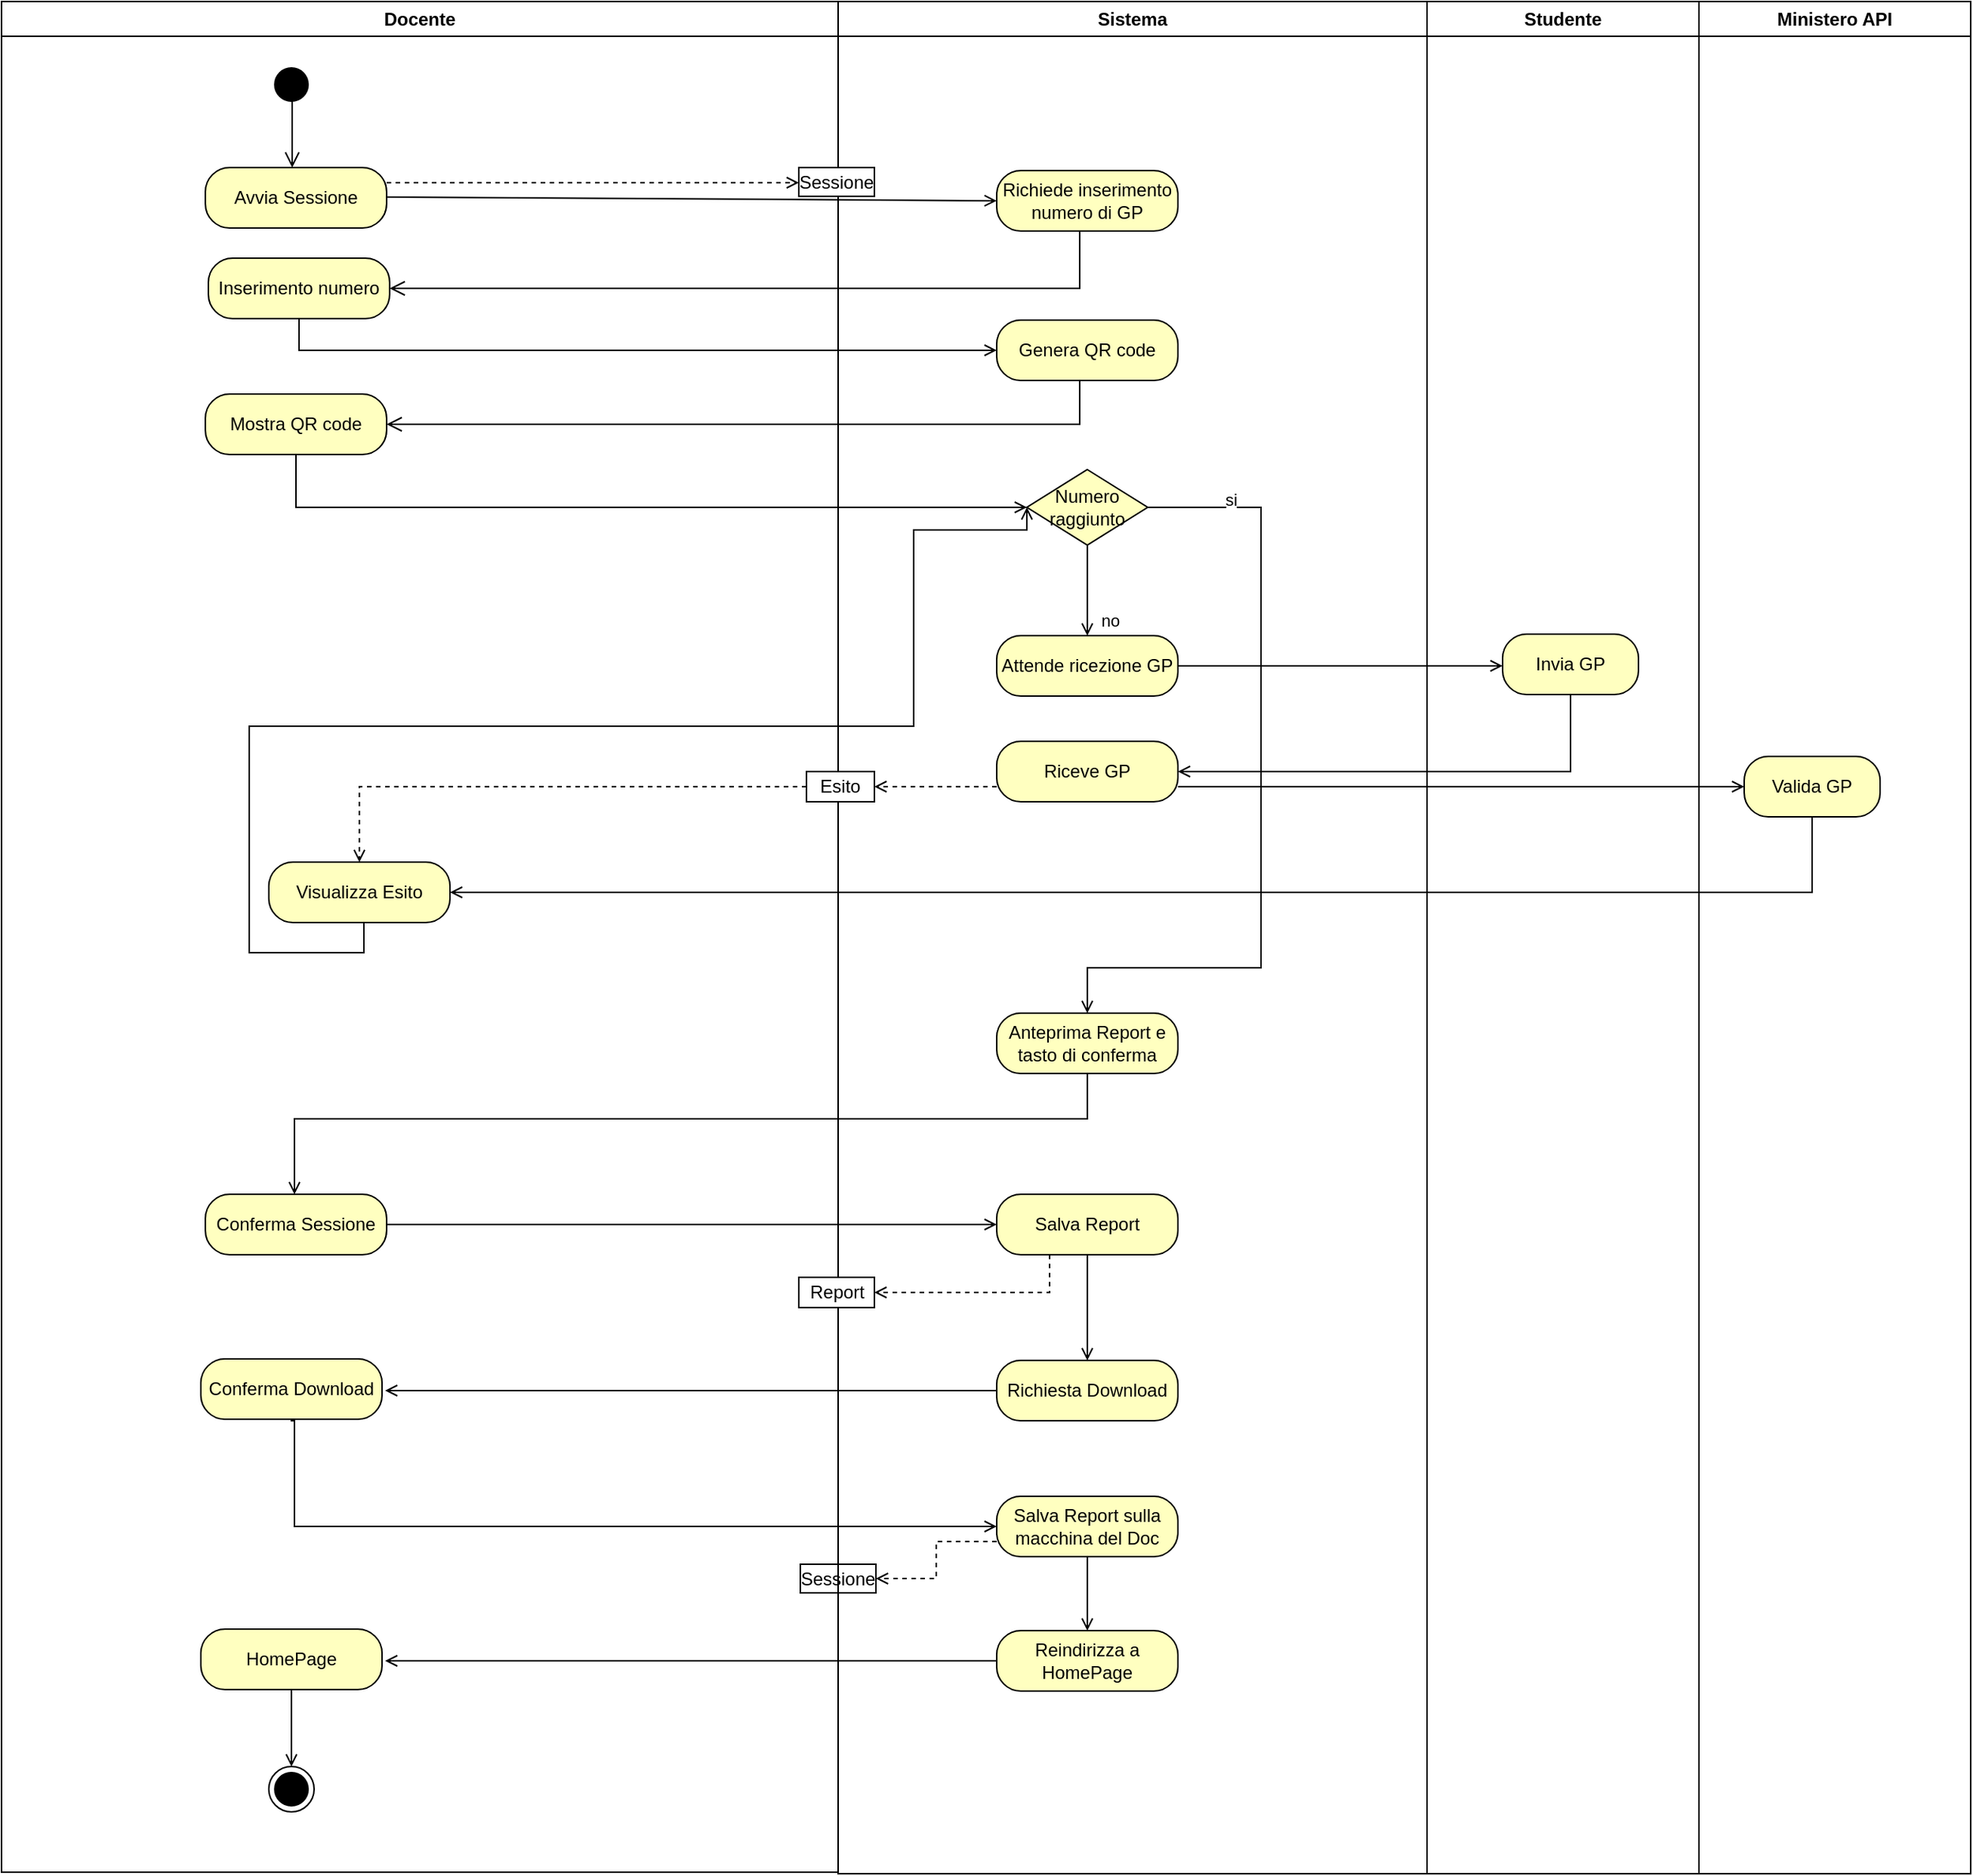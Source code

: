 <mxfile version="15.9.1" type="device"><diagram name="Page-1" id="e7e014a7-5840-1c2e-5031-d8a46d1fe8dd"><mxGraphModel dx="1650" dy="547" grid="1" gridSize="10" guides="1" tooltips="1" connect="1" arrows="1" fold="1" page="0" pageScale="1" pageWidth="1169" pageHeight="826" background="none" math="0" shadow="0"><root><mxCell id="0"/><mxCell id="1" parent="0"/><mxCell id="2" value="Docente" style="swimlane;whiteSpace=wrap;rounded=0;strokeColor=#000000;" parent="1" vertex="1"><mxGeometry x="-34" y="120" width="554" height="1239" as="geometry"/></mxCell><mxCell id="5" value="" style="ellipse;shape=startState;fillColor=#000000;strokeColor=#000000;" parent="2" vertex="1"><mxGeometry x="177" y="40" width="30" height="30" as="geometry"/></mxCell><mxCell id="6" value="" style="edgeStyle=elbowEdgeStyle;elbow=horizontal;verticalAlign=bottom;endArrow=open;endSize=8;strokeColor=#000000;endFill=1;rounded=0" parent="2" edge="1"><mxGeometry x="177" y="40" as="geometry"><mxPoint x="192.5" y="110" as="targetPoint"/><mxPoint x="192.5" y="62" as="sourcePoint"/></mxGeometry></mxCell><mxCell id="-8Gfw61ve-7p2thyGVPs-41" value="Avvia Sessione" style="rounded=1;whiteSpace=wrap;html=1;arcSize=40;fontColor=#000000;fillColor=#ffffc0;strokeColor=#000000;" parent="2" vertex="1"><mxGeometry x="135" y="110" width="120" height="40" as="geometry"/></mxCell><mxCell id="-8Gfw61ve-7p2thyGVPs-50" value="Mostra QR code" style="rounded=1;whiteSpace=wrap;html=1;arcSize=40;fontColor=#000000;fillColor=#ffffc0;strokeColor=#000000;" parent="2" vertex="1"><mxGeometry x="135" y="260" width="120" height="40" as="geometry"/></mxCell><mxCell id="-8Gfw61ve-7p2thyGVPs-46" value="Inserimento numero" style="rounded=1;whiteSpace=wrap;html=1;arcSize=40;fontColor=#000000;fillColor=#ffffc0;strokeColor=#000000;" parent="2" vertex="1"><mxGeometry x="137" y="170" width="120" height="40" as="geometry"/></mxCell><mxCell id="z0AtSnaM83e9VRYru1SR-19" style="edgeStyle=orthogonalEdgeStyle;rounded=0;orthogonalLoop=1;jettySize=auto;html=1;exitX=0.5;exitY=1;exitDx=0;exitDy=0;entryX=0.5;entryY=0;entryDx=0;entryDy=0;startArrow=none;startFill=0;endArrow=open;endFill=0;strokeColor=#000000;" edge="1" parent="2" source="-8Gfw61ve-7p2thyGVPs-99" target="-8Gfw61ve-7p2thyGVPs-101"><mxGeometry relative="1" as="geometry"/></mxCell><mxCell id="-8Gfw61ve-7p2thyGVPs-99" value="HomePage" style="rounded=1;whiteSpace=wrap;html=1;arcSize=40;fontColor=#000000;fillColor=#ffffc0;strokeColor=#000000;" parent="2" vertex="1"><mxGeometry x="132" y="1078" width="120" height="40" as="geometry"/></mxCell><mxCell id="-8Gfw61ve-7p2thyGVPs-101" value="" style="ellipse;html=1;shape=endState;fillColor=#000000;strokeColor=#000000;rounded=0;" parent="2" vertex="1"><mxGeometry x="177" y="1169" width="30" height="30" as="geometry"/></mxCell><mxCell id="-8Gfw61ve-7p2thyGVPs-45" style="rounded=0;orthogonalLoop=1;jettySize=auto;html=1;exitX=1;exitY=0.5;exitDx=0;exitDy=0;entryX=0;entryY=0.5;entryDx=0;entryDy=0;strokeColor=#000000;endArrow=open;endFill=0;" parent="2" edge="1" target="-8Gfw61ve-7p2thyGVPs-43"><mxGeometry relative="1" as="geometry"><mxPoint x="255" y="129.47" as="sourcePoint"/><mxPoint x="694.0" y="130.47" as="targetPoint"/></mxGeometry></mxCell><mxCell id="cBjGczQI6bGETBQTIo73-29" value="Visualizza Esito" style="rounded=1;whiteSpace=wrap;html=1;arcSize=40;fontColor=#000000;fillColor=#ffffc0;strokeColor=#000000;" parent="2" vertex="1"><mxGeometry x="177" y="570" width="120" height="40" as="geometry"/></mxCell><mxCell id="z0AtSnaM83e9VRYru1SR-12" value="Conferma Sessione" style="rounded=1;whiteSpace=wrap;html=1;arcSize=40;fontColor=#000000;fillColor=#ffffc0;strokeColor=#000000;" vertex="1" parent="2"><mxGeometry x="135" y="790" width="120" height="40" as="geometry"/></mxCell><mxCell id="z0AtSnaM83e9VRYru1SR-14" value="Conferma Download" style="rounded=1;whiteSpace=wrap;html=1;arcSize=40;fontColor=#000000;fillColor=#ffffc0;strokeColor=#000000;" vertex="1" parent="2"><mxGeometry x="132" y="899" width="120" height="40" as="geometry"/></mxCell><mxCell id="z0AtSnaM83e9VRYru1SR-29" value="Sessione" style="rounded=0;whiteSpace=wrap;html=1;strokeColor=#000000;" vertex="1" parent="2"><mxGeometry x="529" y="1035" width="50" height="19" as="geometry"/></mxCell><mxCell id="3" value="Sistema" style="swimlane;whiteSpace=wrap;strokeColor=#000000;" parent="1" vertex="1"><mxGeometry x="520" y="120" width="390" height="1240" as="geometry"/></mxCell><mxCell id="-8Gfw61ve-7p2thyGVPs-43" value="Richiede inserimento numero di GP" style="rounded=1;whiteSpace=wrap;html=1;arcSize=40;fontColor=#000000;fillColor=#ffffc0;strokeColor=#000000;" parent="3" vertex="1"><mxGeometry x="105" y="112" width="120" height="40" as="geometry"/></mxCell><mxCell id="-8Gfw61ve-7p2thyGVPs-47" value="Genera QR code" style="rounded=1;whiteSpace=wrap;html=1;arcSize=40;fontColor=#000000;fillColor=#ffffc0;strokeColor=#000000;" parent="3" vertex="1"><mxGeometry x="105" y="211" width="120" height="40" as="geometry"/></mxCell><mxCell id="-8Gfw61ve-7p2thyGVPs-67" value="Anteprima Report e tasto di conferma" style="rounded=1;whiteSpace=wrap;html=1;arcSize=40;fontColor=#000000;fillColor=#ffffc0;strokeColor=#000000;" parent="3" vertex="1"><mxGeometry x="105" y="670" width="120" height="40" as="geometry"/></mxCell><mxCell id="-8Gfw61ve-7p2thyGVPs-85" style="edgeStyle=orthogonalEdgeStyle;rounded=0;orthogonalLoop=1;jettySize=auto;html=1;exitX=0.5;exitY=1;exitDx=0;exitDy=0;entryX=0.5;entryY=0;entryDx=0;entryDy=0;strokeColor=#000000;endArrow=open;endFill=0;" parent="3" source="-8Gfw61ve-7p2thyGVPs-80" target="-8Gfw61ve-7p2thyGVPs-83" edge="1"><mxGeometry relative="1" as="geometry"/></mxCell><mxCell id="-8Gfw61ve-7p2thyGVPs-80" value="Salva Report" style="rounded=1;whiteSpace=wrap;html=1;arcSize=40;fontColor=#000000;fillColor=#ffffc0;strokeColor=#000000;" parent="3" vertex="1"><mxGeometry x="105" y="790" width="120" height="40" as="geometry"/></mxCell><mxCell id="-8Gfw61ve-7p2thyGVPs-82" value="Report" style="html=1;rounded=0;strokeColor=#000000;" parent="3" vertex="1"><mxGeometry x="-26" y="845" width="50" height="20" as="geometry"/></mxCell><mxCell id="-8Gfw61ve-7p2thyGVPs-83" value="Richiesta Download" style="rounded=1;whiteSpace=wrap;html=1;arcSize=40;fontColor=#000000;fillColor=#ffffc0;strokeColor=#000000;" parent="3" vertex="1"><mxGeometry x="105" y="900" width="120" height="40" as="geometry"/></mxCell><mxCell id="z0AtSnaM83e9VRYru1SR-18" style="edgeStyle=orthogonalEdgeStyle;rounded=0;orthogonalLoop=1;jettySize=auto;html=1;exitX=0.5;exitY=1;exitDx=0;exitDy=0;entryX=0.5;entryY=0;entryDx=0;entryDy=0;startArrow=none;startFill=0;endArrow=open;endFill=0;strokeColor=#000000;" edge="1" parent="3" source="-8Gfw61ve-7p2thyGVPs-93" target="z0AtSnaM83e9VRYru1SR-6"><mxGeometry relative="1" as="geometry"/></mxCell><mxCell id="-8Gfw61ve-7p2thyGVPs-93" value="Salva Report sulla macchina del Doc" style="rounded=1;whiteSpace=wrap;html=1;arcSize=40;fontColor=#000000;fillColor=#ffffc0;strokeColor=#000000;" parent="3" vertex="1"><mxGeometry x="105" y="990" width="120" height="40" as="geometry"/></mxCell><mxCell id="z0AtSnaM83e9VRYru1SR-6" value="Reindirizza a HomePage" style="rounded=1;whiteSpace=wrap;html=1;arcSize=40;fontColor=#000000;fillColor=#ffffc0;strokeColor=#000000;" vertex="1" parent="3"><mxGeometry x="105" y="1079" width="120" height="40" as="geometry"/></mxCell><mxCell id="cBjGczQI6bGETBQTIo73-34" value="Numero raggiunto" style="rhombus;whiteSpace=wrap;html=1;fillColor=#ffffc0;strokeColor=#000000;rounded=0;" parent="3" vertex="1"><mxGeometry x="125" y="310" width="80" height="50" as="geometry"/></mxCell><mxCell id="cBjGczQI6bGETBQTIo73-26" value="Attende ricezione GP" style="rounded=1;whiteSpace=wrap;html=1;arcSize=40;fontColor=#000000;fillColor=#ffffc0;strokeColor=#000000;" parent="3" vertex="1"><mxGeometry x="105" y="420" width="120" height="40" as="geometry"/></mxCell><mxCell id="cBjGczQI6bGETBQTIo73-23" value="Riceve GP" style="rounded=1;whiteSpace=wrap;html=1;arcSize=40;fontColor=#000000;fillColor=#ffffc0;strokeColor=#000000;" parent="3" vertex="1"><mxGeometry x="105" y="490" width="120" height="40" as="geometry"/></mxCell><mxCell id="cBjGczQI6bGETBQTIo73-41" value="si" style="edgeStyle=orthogonalEdgeStyle;rounded=0;orthogonalLoop=1;jettySize=auto;html=1;exitX=1;exitY=0.5;exitDx=0;exitDy=0;startArrow=none;startFill=0;endArrow=open;endFill=0;strokeColor=#000000;entryX=0.5;entryY=0;entryDx=0;entryDy=0;" parent="3" source="cBjGczQI6bGETBQTIo73-34" edge="1" target="-8Gfw61ve-7p2thyGVPs-67"><mxGeometry x="-0.79" y="5" relative="1" as="geometry"><mxPoint x="280" y="700" as="targetPoint"/><Array as="points"><mxPoint x="280" y="335"/><mxPoint x="280" y="640"/><mxPoint x="165" y="640"/></Array><mxPoint as="offset"/></mxGeometry></mxCell><mxCell id="-8Gfw61ve-7p2thyGVPs-81" style="edgeStyle=orthogonalEdgeStyle;rounded=0;orthogonalLoop=1;jettySize=auto;html=1;strokeColor=#000000;dashed=1;entryX=1;entryY=0.5;entryDx=0;entryDy=0;endArrow=open;endFill=0;" parent="3" edge="1" target="-8Gfw61ve-7p2thyGVPs-82"><mxGeometry relative="1" as="geometry"><mxPoint x="6" y="855" as="targetPoint"/><mxPoint x="140" y="830" as="sourcePoint"/><Array as="points"><mxPoint x="140" y="855"/></Array></mxGeometry></mxCell><mxCell id="z0AtSnaM83e9VRYru1SR-28" value="Sessione" style="rounded=0;whiteSpace=wrap;html=1;strokeColor=#000000;" vertex="1" parent="3"><mxGeometry x="-26" y="110" width="50" height="19" as="geometry"/></mxCell><mxCell id="z0AtSnaM83e9VRYru1SR-23" value="Esito" style="rounded=0;whiteSpace=wrap;html=1;strokeColor=#000000;" vertex="1" parent="3"><mxGeometry x="-21" y="510" width="45" height="20" as="geometry"/></mxCell><mxCell id="z0AtSnaM83e9VRYru1SR-22" style="edgeStyle=orthogonalEdgeStyle;rounded=0;orthogonalLoop=1;jettySize=auto;html=1;exitX=0;exitY=0.75;exitDx=0;exitDy=0;startArrow=none;startFill=0;endArrow=open;endFill=0;strokeColor=#000000;dashed=1;" edge="1" parent="3" source="cBjGczQI6bGETBQTIo73-23" target="z0AtSnaM83e9VRYru1SR-23"><mxGeometry relative="1" as="geometry"><mxPoint x="20" y="590" as="targetPoint"/><Array as="points"><mxPoint x="50" y="520"/><mxPoint x="50" y="520"/></Array></mxGeometry></mxCell><mxCell id="-8Gfw61ve-7p2thyGVPs-44" value="" style="edgeStyle=orthogonalEdgeStyle;html=1;verticalAlign=bottom;endArrow=open;endSize=8;strokeColor=#000000;rounded=0;entryX=1;entryY=0.5;entryDx=0;entryDy=0;" parent="1" source="-8Gfw61ve-7p2thyGVPs-43" target="-8Gfw61ve-7p2thyGVPs-46" edge="1"><mxGeometry relative="1" as="geometry"><mxPoint x="720" y="340" as="targetPoint"/><Array as="points"><mxPoint x="680" y="310"/></Array></mxGeometry></mxCell><mxCell id="-8Gfw61ve-7p2thyGVPs-48" value="" style="edgeStyle=orthogonalEdgeStyle;html=1;verticalAlign=bottom;endArrow=open;endSize=8;strokeColor=#000000;rounded=0;entryX=1;entryY=0.5;entryDx=0;entryDy=0;" parent="1" source="-8Gfw61ve-7p2thyGVPs-47" target="-8Gfw61ve-7p2thyGVPs-50" edge="1"><mxGeometry relative="1" as="geometry"><mxPoint x="720" y="470" as="targetPoint"/><Array as="points"><mxPoint x="680" y="400"/></Array></mxGeometry></mxCell><mxCell id="-8Gfw61ve-7p2thyGVPs-77" style="edgeStyle=orthogonalEdgeStyle;rounded=0;orthogonalLoop=1;jettySize=auto;html=1;exitX=0.5;exitY=1;exitDx=0;exitDy=0;strokeColor=#000000;endArrow=open;endFill=0;" parent="1" source="-8Gfw61ve-7p2thyGVPs-67" edge="1"><mxGeometry relative="1" as="geometry"><mxPoint x="160" y="910" as="targetPoint"/><Array as="points"><mxPoint x="685" y="860"/><mxPoint x="160" y="860"/></Array></mxGeometry></mxCell><mxCell id="cBjGczQI6bGETBQTIo73-33" value="no" style="edgeStyle=orthogonalEdgeStyle;rounded=0;orthogonalLoop=1;jettySize=auto;html=1;exitX=0.5;exitY=1;exitDx=0;exitDy=0;startArrow=none;startFill=0;endArrow=open;endFill=0;strokeColor=#000000;" parent="1" source="cBjGczQI6bGETBQTIo73-34" edge="1"><mxGeometry x="0.667" y="15" relative="1" as="geometry"><mxPoint x="685" y="540" as="targetPoint"/><mxPoint as="offset"/></mxGeometry></mxCell><mxCell id="cBjGczQI6bGETBQTIo73-45" style="edgeStyle=orthogonalEdgeStyle;rounded=0;orthogonalLoop=1;jettySize=auto;html=1;exitX=0.5;exitY=1;exitDx=0;exitDy=0;startArrow=none;startFill=0;endArrow=open;endFill=0;strokeColor=#000000;entryX=0;entryY=0.5;entryDx=0;entryDy=0;" parent="1" source="cBjGczQI6bGETBQTIo73-29" edge="1" target="cBjGczQI6bGETBQTIo73-34"><mxGeometry relative="1" as="geometry"><mxPoint x="640.0" y="530" as="targetPoint"/><Array as="points"><mxPoint x="206" y="730"/><mxPoint x="206" y="750"/><mxPoint x="130" y="750"/><mxPoint x="130" y="600"/><mxPoint x="570" y="600"/><mxPoint x="570" y="470"/><mxPoint x="645" y="470"/></Array></mxGeometry></mxCell><mxCell id="z0AtSnaM83e9VRYru1SR-10" style="edgeStyle=orthogonalEdgeStyle;rounded=0;orthogonalLoop=1;jettySize=auto;html=1;exitX=0.5;exitY=1;exitDx=0;exitDy=0;entryX=0;entryY=0.5;entryDx=0;entryDy=0;startArrow=none;startFill=0;endArrow=open;endFill=0;strokeColor=#000000;" edge="1" parent="1" source="-8Gfw61ve-7p2thyGVPs-50" target="cBjGczQI6bGETBQTIo73-34"><mxGeometry relative="1" as="geometry"/></mxCell><mxCell id="z0AtSnaM83e9VRYru1SR-13" style="edgeStyle=orthogonalEdgeStyle;rounded=0;orthogonalLoop=1;jettySize=auto;html=1;exitX=1;exitY=0.5;exitDx=0;exitDy=0;entryX=0;entryY=0.5;entryDx=0;entryDy=0;startArrow=none;startFill=0;endArrow=open;endFill=0;strokeColor=#000000;" edge="1" parent="1" source="z0AtSnaM83e9VRYru1SR-12" target="-8Gfw61ve-7p2thyGVPs-80"><mxGeometry relative="1" as="geometry"><Array as="points"><mxPoint x="221" y="930"/></Array></mxGeometry></mxCell><mxCell id="z0AtSnaM83e9VRYru1SR-15" style="edgeStyle=orthogonalEdgeStyle;rounded=0;orthogonalLoop=1;jettySize=auto;html=1;exitX=0;exitY=0.5;exitDx=0;exitDy=0;startArrow=none;startFill=0;endArrow=open;endFill=0;strokeColor=#000000;" edge="1" parent="1" source="-8Gfw61ve-7p2thyGVPs-83"><mxGeometry relative="1" as="geometry"><mxPoint x="220" y="1040" as="targetPoint"/></mxGeometry></mxCell><mxCell id="z0AtSnaM83e9VRYru1SR-16" style="edgeStyle=orthogonalEdgeStyle;rounded=0;orthogonalLoop=1;jettySize=auto;html=1;exitX=0.5;exitY=1;exitDx=0;exitDy=0;entryX=0;entryY=0.5;entryDx=0;entryDy=0;startArrow=none;startFill=0;endArrow=open;endFill=0;strokeColor=#000000;" edge="1" parent="1" source="-8Gfw61ve-7p2thyGVPs-46" target="-8Gfw61ve-7p2thyGVPs-47"><mxGeometry relative="1" as="geometry"/></mxCell><mxCell id="z0AtSnaM83e9VRYru1SR-17" style="edgeStyle=orthogonalEdgeStyle;rounded=0;orthogonalLoop=1;jettySize=auto;html=1;exitX=0.5;exitY=1;exitDx=0;exitDy=0;entryX=0;entryY=0.5;entryDx=0;entryDy=0;startArrow=none;startFill=0;endArrow=open;endFill=0;strokeColor=#000000;" edge="1" parent="1" source="z0AtSnaM83e9VRYru1SR-14" target="-8Gfw61ve-7p2thyGVPs-93"><mxGeometry relative="1" as="geometry"><Array as="points"><mxPoint x="160" y="1060"/><mxPoint x="160" y="1130"/></Array></mxGeometry></mxCell><mxCell id="z0AtSnaM83e9VRYru1SR-21" style="edgeStyle=orthogonalEdgeStyle;rounded=0;orthogonalLoop=1;jettySize=auto;html=1;exitX=0;exitY=0.5;exitDx=0;exitDy=0;startArrow=none;startFill=0;endArrow=open;endFill=0;strokeColor=#000000;" edge="1" parent="1" source="z0AtSnaM83e9VRYru1SR-6"><mxGeometry relative="1" as="geometry"><mxPoint x="220" y="1219" as="targetPoint"/></mxGeometry></mxCell><mxCell id="z0AtSnaM83e9VRYru1SR-24" style="edgeStyle=orthogonalEdgeStyle;rounded=0;orthogonalLoop=1;jettySize=auto;html=1;exitX=0;exitY=0.5;exitDx=0;exitDy=0;entryX=0.5;entryY=0;entryDx=0;entryDy=0;dashed=1;startArrow=none;startFill=0;endArrow=open;endFill=0;strokeColor=#000000;" edge="1" parent="1" source="z0AtSnaM83e9VRYru1SR-23" target="cBjGczQI6bGETBQTIo73-29"><mxGeometry relative="1" as="geometry"/></mxCell><mxCell id="z0AtSnaM83e9VRYru1SR-25" style="edgeStyle=orthogonalEdgeStyle;rounded=0;orthogonalLoop=1;jettySize=auto;html=1;exitX=1;exitY=0.25;exitDx=0;exitDy=0;dashed=1;startArrow=none;startFill=0;endArrow=open;endFill=0;strokeColor=#000000;" edge="1" parent="1" source="-8Gfw61ve-7p2thyGVPs-41" target="z0AtSnaM83e9VRYru1SR-28"><mxGeometry relative="1" as="geometry"><mxPoint x="554" y="262" as="targetPoint"/><mxPoint x="275" y="262" as="sourcePoint"/><Array as="points"><mxPoint x="240" y="240"/><mxPoint x="240" y="240"/></Array></mxGeometry></mxCell><mxCell id="z0AtSnaM83e9VRYru1SR-32" value="Studente" style="swimlane;whiteSpace=wrap;strokeColor=#000000;" vertex="1" parent="1"><mxGeometry x="910" y="120" width="180" height="1240" as="geometry"/></mxCell><mxCell id="z0AtSnaM83e9VRYru1SR-46" value="Invia GP" style="rounded=1;whiteSpace=wrap;html=1;arcSize=40;fontColor=#000000;fillColor=#ffffc0;strokeColor=#000000;" vertex="1" parent="z0AtSnaM83e9VRYru1SR-32"><mxGeometry x="50" y="419" width="90" height="40" as="geometry"/></mxCell><mxCell id="z0AtSnaM83e9VRYru1SR-52" style="edgeStyle=orthogonalEdgeStyle;rounded=0;orthogonalLoop=1;jettySize=auto;html=1;exitX=1;exitY=0.5;exitDx=0;exitDy=0;startArrow=none;startFill=0;endArrow=open;endFill=0;strokeColor=#000000;" edge="1" parent="1" source="cBjGczQI6bGETBQTIo73-26"><mxGeometry relative="1" as="geometry"><mxPoint x="960" y="560" as="targetPoint"/></mxGeometry></mxCell><mxCell id="z0AtSnaM83e9VRYru1SR-53" style="edgeStyle=orthogonalEdgeStyle;rounded=0;orthogonalLoop=1;jettySize=auto;html=1;exitX=0.5;exitY=1;exitDx=0;exitDy=0;entryX=1;entryY=0.5;entryDx=0;entryDy=0;startArrow=none;startFill=0;endArrow=open;endFill=0;strokeColor=#000000;" edge="1" parent="1" source="z0AtSnaM83e9VRYru1SR-46" target="cBjGczQI6bGETBQTIo73-23"><mxGeometry relative="1" as="geometry"/></mxCell><mxCell id="z0AtSnaM83e9VRYru1SR-94" value="Ministero API" style="swimlane;whiteSpace=wrap;strokeColor=#000000;" vertex="1" parent="1"><mxGeometry x="1090" y="120" width="180" height="1240" as="geometry"/></mxCell><mxCell id="z0AtSnaM83e9VRYru1SR-95" value="Valida GP" style="rounded=1;whiteSpace=wrap;html=1;arcSize=40;fontColor=#000000;fillColor=#ffffc0;strokeColor=#000000;" vertex="1" parent="z0AtSnaM83e9VRYru1SR-94"><mxGeometry x="30" y="500" width="90" height="40" as="geometry"/></mxCell><mxCell id="z0AtSnaM83e9VRYru1SR-11" style="edgeStyle=orthogonalEdgeStyle;rounded=0;orthogonalLoop=1;jettySize=auto;html=1;exitX=1;exitY=0.75;exitDx=0;exitDy=0;startArrow=none;startFill=0;endArrow=open;endFill=0;strokeColor=#000000;" edge="1" parent="1" source="cBjGczQI6bGETBQTIo73-23"><mxGeometry relative="1" as="geometry"><mxPoint x="870" y="670" as="sourcePoint"/><mxPoint x="1120" y="640" as="targetPoint"/><Array as="points"><mxPoint x="1110" y="640"/><mxPoint x="1110" y="640"/></Array></mxGeometry></mxCell><mxCell id="z0AtSnaM83e9VRYru1SR-97" style="edgeStyle=orthogonalEdgeStyle;rounded=0;orthogonalLoop=1;jettySize=auto;html=1;exitX=0.5;exitY=1;exitDx=0;exitDy=0;entryX=1;entryY=0.5;entryDx=0;entryDy=0;startArrow=none;startFill=0;endArrow=open;endFill=0;strokeColor=#000000;" edge="1" parent="1" source="z0AtSnaM83e9VRYru1SR-95" target="cBjGczQI6bGETBQTIo73-29"><mxGeometry relative="1" as="geometry"/></mxCell><mxCell id="z0AtSnaM83e9VRYru1SR-98" style="edgeStyle=orthogonalEdgeStyle;rounded=0;orthogonalLoop=1;jettySize=auto;html=1;exitX=0;exitY=0.75;exitDx=0;exitDy=0;entryX=1;entryY=0.5;entryDx=0;entryDy=0;startArrow=none;startFill=0;endArrow=open;endFill=0;strokeColor=#000000;dashed=1;" edge="1" parent="1" source="-8Gfw61ve-7p2thyGVPs-93" target="z0AtSnaM83e9VRYru1SR-29"><mxGeometry relative="1" as="geometry"/></mxCell></root></mxGraphModel></diagram></mxfile>